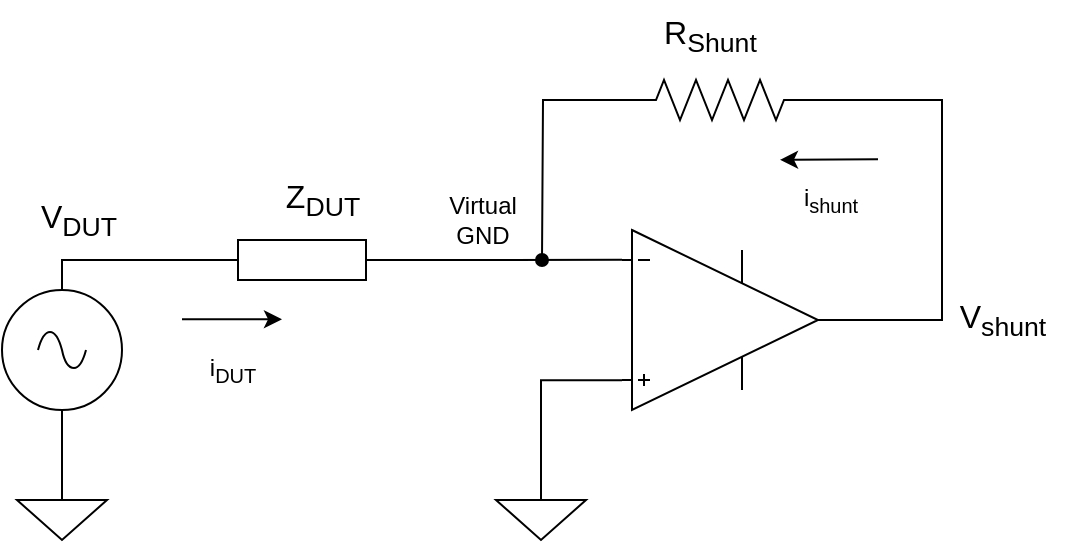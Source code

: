 <mxfile version="24.7.14">
  <diagram name="Side-1" id="W_k8Ss-MGU6GW1lRPi8L">
    <mxGraphModel dx="868" dy="457" grid="1" gridSize="10" guides="1" tooltips="1" connect="1" arrows="1" fold="1" page="1" pageScale="1" pageWidth="827" pageHeight="1169" math="0" shadow="0">
      <root>
        <mxCell id="0" />
        <mxCell id="1" parent="0" />
        <mxCell id="TNwv7y-9BegkWqFrcFQc-1" value="" style="pointerEvents=1;verticalLabelPosition=bottom;shadow=0;dashed=0;align=center;html=1;verticalAlign=top;shape=mxgraph.electrical.signal_sources.source;aspect=fixed;points=[[0.5,0,0],[1,0.5,0],[0.5,1,0],[0,0.5,0]];elSignalType=ac;" vertex="1" parent="1">
          <mxGeometry x="170" y="255" width="60" height="60" as="geometry" />
        </mxCell>
        <mxCell id="TNwv7y-9BegkWqFrcFQc-2" value="" style="verticalLabelPosition=bottom;shadow=0;dashed=0;align=center;html=1;verticalAlign=top;shape=mxgraph.electrical.abstract.operational_amp_1;" vertex="1" parent="1">
          <mxGeometry x="480" y="225" width="98" height="90" as="geometry" />
        </mxCell>
        <mxCell id="TNwv7y-9BegkWqFrcFQc-3" value="" style="pointerEvents=1;verticalLabelPosition=bottom;shadow=0;dashed=0;align=center;html=1;verticalAlign=top;shape=mxgraph.electrical.resistors.resistor_1;" vertex="1" parent="1">
          <mxGeometry x="270" y="230" width="100" height="20" as="geometry" />
        </mxCell>
        <mxCell id="TNwv7y-9BegkWqFrcFQc-4" style="edgeStyle=orthogonalEdgeStyle;rounded=0;orthogonalLoop=1;jettySize=auto;html=1;exitX=1;exitY=0.5;exitDx=0;exitDy=0;exitPerimeter=0;entryX=0;entryY=0.165;entryDx=0;entryDy=0;entryPerimeter=0;endArrow=none;endFill=0;" edge="1" parent="1" source="TNwv7y-9BegkWqFrcFQc-3" target="TNwv7y-9BegkWqFrcFQc-2">
          <mxGeometry relative="1" as="geometry" />
        </mxCell>
        <mxCell id="TNwv7y-9BegkWqFrcFQc-6" style="edgeStyle=orthogonalEdgeStyle;rounded=0;orthogonalLoop=1;jettySize=auto;html=1;exitX=0;exitY=0.5;exitDx=0;exitDy=0;exitPerimeter=0;endArrow=oval;endFill=1;" edge="1" parent="1" source="TNwv7y-9BegkWqFrcFQc-5">
          <mxGeometry relative="1" as="geometry">
            <mxPoint x="440" y="240" as="targetPoint" />
          </mxGeometry>
        </mxCell>
        <mxCell id="TNwv7y-9BegkWqFrcFQc-5" value="" style="pointerEvents=1;verticalLabelPosition=bottom;shadow=0;dashed=0;align=center;html=1;verticalAlign=top;shape=mxgraph.electrical.resistors.resistor_2;" vertex="1" parent="1">
          <mxGeometry x="479" y="150" width="100" height="20" as="geometry" />
        </mxCell>
        <mxCell id="TNwv7y-9BegkWqFrcFQc-7" style="edgeStyle=orthogonalEdgeStyle;rounded=0;orthogonalLoop=1;jettySize=auto;html=1;exitX=1;exitY=0.5;exitDx=0;exitDy=0;exitPerimeter=0;entryX=1;entryY=0.5;entryDx=0;entryDy=0;entryPerimeter=0;endArrow=none;endFill=0;" edge="1" parent="1" source="TNwv7y-9BegkWqFrcFQc-5" target="TNwv7y-9BegkWqFrcFQc-2">
          <mxGeometry relative="1" as="geometry">
            <Array as="points">
              <mxPoint x="640" y="160" />
              <mxPoint x="640" y="270" />
            </Array>
          </mxGeometry>
        </mxCell>
        <mxCell id="TNwv7y-9BegkWqFrcFQc-8" value="" style="pointerEvents=1;verticalLabelPosition=bottom;shadow=0;dashed=0;align=center;html=1;verticalAlign=top;shape=mxgraph.electrical.signal_sources.signal_ground;" vertex="1" parent="1">
          <mxGeometry x="417" y="350" width="45" height="30" as="geometry" />
        </mxCell>
        <mxCell id="TNwv7y-9BegkWqFrcFQc-9" style="edgeStyle=orthogonalEdgeStyle;rounded=0;orthogonalLoop=1;jettySize=auto;html=1;exitX=0;exitY=0.835;exitDx=0;exitDy=0;exitPerimeter=0;entryX=0.5;entryY=0;entryDx=0;entryDy=0;entryPerimeter=0;endArrow=none;endFill=0;" edge="1" parent="1" source="TNwv7y-9BegkWqFrcFQc-2" target="TNwv7y-9BegkWqFrcFQc-8">
          <mxGeometry relative="1" as="geometry" />
        </mxCell>
        <mxCell id="TNwv7y-9BegkWqFrcFQc-10" style="edgeStyle=orthogonalEdgeStyle;rounded=0;orthogonalLoop=1;jettySize=auto;html=1;entryX=0;entryY=0.5;entryDx=0;entryDy=0;entryPerimeter=0;endArrow=none;endFill=0;" edge="1" parent="1" source="TNwv7y-9BegkWqFrcFQc-1" target="TNwv7y-9BegkWqFrcFQc-3">
          <mxGeometry relative="1" as="geometry">
            <Array as="points">
              <mxPoint x="200" y="240" />
            </Array>
          </mxGeometry>
        </mxCell>
        <mxCell id="TNwv7y-9BegkWqFrcFQc-14" value="Virtual&lt;br&gt;&lt;div&gt;GND&lt;/div&gt;" style="text;html=1;align=center;verticalAlign=middle;resizable=0;points=[];autosize=1;strokeColor=none;fillColor=none;" vertex="1" parent="1">
          <mxGeometry x="380" y="200" width="60" height="40" as="geometry" />
        </mxCell>
        <mxCell id="TNwv7y-9BegkWqFrcFQc-15" value="&lt;font style=&quot;font-size: 16px;&quot;&gt;Z&lt;sub&gt;DUT&lt;/sub&gt;&lt;/font&gt;" style="text;html=1;align=center;verticalAlign=middle;resizable=0;points=[];autosize=1;strokeColor=none;fillColor=none;" vertex="1" parent="1">
          <mxGeometry x="300" y="190" width="60" height="40" as="geometry" />
        </mxCell>
        <mxCell id="TNwv7y-9BegkWqFrcFQc-16" value="&lt;div style=&quot;text-align: center;&quot;&gt;&lt;span style=&quot;background-color: initial; font-size: 16px; text-wrap: nowrap;&quot;&gt;R&lt;sub&gt;Shunt&lt;/sub&gt;&lt;/span&gt;&lt;/div&gt;" style="text;whiteSpace=wrap;html=1;" vertex="1" parent="1">
          <mxGeometry x="499" y="110" width="60" height="40" as="geometry" />
        </mxCell>
        <mxCell id="TNwv7y-9BegkWqFrcFQc-17" value="&lt;font style=&quot;font-size: 16px;&quot;&gt;V&lt;sub&gt;shunt&lt;/sub&gt;&lt;/font&gt;" style="text;html=1;align=center;verticalAlign=middle;resizable=0;points=[];autosize=1;strokeColor=none;fillColor=none;" vertex="1" parent="1">
          <mxGeometry x="635" y="250" width="70" height="40" as="geometry" />
        </mxCell>
        <mxCell id="TNwv7y-9BegkWqFrcFQc-18" value="" style="pointerEvents=1;verticalLabelPosition=bottom;shadow=0;dashed=0;align=center;html=1;verticalAlign=top;shape=mxgraph.electrical.signal_sources.signal_ground;" vertex="1" parent="1">
          <mxGeometry x="177.5" y="350" width="45" height="30" as="geometry" />
        </mxCell>
        <mxCell id="TNwv7y-9BegkWqFrcFQc-19" style="edgeStyle=orthogonalEdgeStyle;rounded=0;orthogonalLoop=1;jettySize=auto;html=1;entryX=0.5;entryY=1;entryDx=0;entryDy=0;entryPerimeter=0;endArrow=none;endFill=0;" edge="1" parent="1" source="TNwv7y-9BegkWqFrcFQc-18" target="TNwv7y-9BegkWqFrcFQc-1">
          <mxGeometry relative="1" as="geometry" />
        </mxCell>
        <mxCell id="TNwv7y-9BegkWqFrcFQc-21" value="&lt;font style=&quot;font-size: 16px;&quot;&gt;V&lt;sub&gt;DUT&lt;/sub&gt;&lt;/font&gt;" style="text;html=1;align=center;verticalAlign=middle;resizable=0;points=[];autosize=1;strokeColor=none;fillColor=none;" vertex="1" parent="1">
          <mxGeometry x="177.5" y="200" width="60" height="40" as="geometry" />
        </mxCell>
        <mxCell id="TNwv7y-9BegkWqFrcFQc-22" value="" style="endArrow=classic;html=1;rounded=0;" edge="1" parent="1">
          <mxGeometry width="50" height="50" relative="1" as="geometry">
            <mxPoint x="260" y="269.66" as="sourcePoint" />
            <mxPoint x="310" y="269.66" as="targetPoint" />
          </mxGeometry>
        </mxCell>
        <mxCell id="TNwv7y-9BegkWqFrcFQc-23" value="i&lt;sub&gt;DUT&lt;/sub&gt;" style="text;html=1;align=center;verticalAlign=middle;resizable=0;points=[];autosize=1;strokeColor=none;fillColor=none;" vertex="1" parent="1">
          <mxGeometry x="260" y="280" width="50" height="30" as="geometry" />
        </mxCell>
        <mxCell id="TNwv7y-9BegkWqFrcFQc-25" value="" style="endArrow=classic;html=1;rounded=0;" edge="1" parent="1">
          <mxGeometry width="50" height="50" relative="1" as="geometry">
            <mxPoint x="608" y="189.6" as="sourcePoint" />
            <mxPoint x="559" y="189.94" as="targetPoint" />
          </mxGeometry>
        </mxCell>
        <mxCell id="TNwv7y-9BegkWqFrcFQc-26" value="i&lt;sub&gt;shunt&lt;/sub&gt;" style="text;html=1;align=center;verticalAlign=middle;resizable=0;points=[];autosize=1;strokeColor=none;fillColor=none;" vertex="1" parent="1">
          <mxGeometry x="559" y="195" width="50" height="30" as="geometry" />
        </mxCell>
      </root>
    </mxGraphModel>
  </diagram>
</mxfile>

